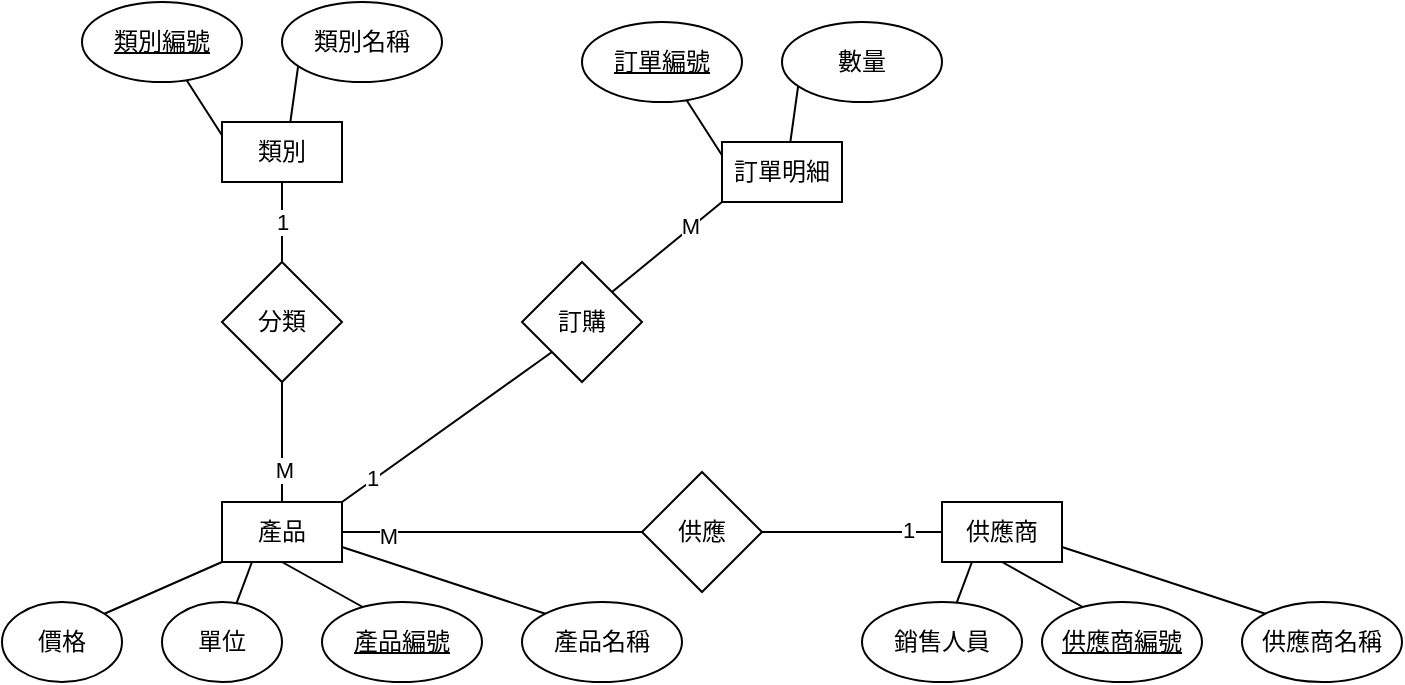 <mxfile version="20.5.3" type="device"><diagram id="nTDjx4exMYbmlma6Z63d" name="第1頁"><mxGraphModel dx="711" dy="353" grid="1" gridSize="10" guides="1" tooltips="1" connect="1" arrows="1" fold="1" page="1" pageScale="1" pageWidth="827" pageHeight="1169" math="0" shadow="0"><root><mxCell id="0"/><mxCell id="1" parent="0"/><mxCell id="1p-5WH5TDbGb9JSyJ4pB-27" style="edgeStyle=none;rounded=0;orthogonalLoop=1;jettySize=auto;html=1;exitX=0;exitY=1;exitDx=0;exitDy=0;entryX=1;entryY=0;entryDx=0;entryDy=0;endArrow=none;endFill=0;" edge="1" parent="1" source="1p-5WH5TDbGb9JSyJ4pB-1" target="1p-5WH5TDbGb9JSyJ4pB-2"><mxGeometry relative="1" as="geometry"/></mxCell><mxCell id="1p-5WH5TDbGb9JSyJ4pB-28" style="edgeStyle=none;rounded=0;orthogonalLoop=1;jettySize=auto;html=1;exitX=0.25;exitY=1;exitDx=0;exitDy=0;endArrow=none;endFill=0;" edge="1" parent="1" source="1p-5WH5TDbGb9JSyJ4pB-1" target="1p-5WH5TDbGb9JSyJ4pB-6"><mxGeometry relative="1" as="geometry"/></mxCell><mxCell id="1p-5WH5TDbGb9JSyJ4pB-29" style="edgeStyle=none;rounded=0;orthogonalLoop=1;jettySize=auto;html=1;exitX=0.5;exitY=1;exitDx=0;exitDy=0;entryX=0.288;entryY=0.1;entryDx=0;entryDy=0;entryPerimeter=0;endArrow=none;endFill=0;" edge="1" parent="1" source="1p-5WH5TDbGb9JSyJ4pB-1" target="1p-5WH5TDbGb9JSyJ4pB-4"><mxGeometry relative="1" as="geometry"/></mxCell><mxCell id="1p-5WH5TDbGb9JSyJ4pB-30" style="edgeStyle=none;rounded=0;orthogonalLoop=1;jettySize=auto;html=1;exitX=1;exitY=0.75;exitDx=0;exitDy=0;entryX=0;entryY=0;entryDx=0;entryDy=0;endArrow=none;endFill=0;" edge="1" parent="1" source="1p-5WH5TDbGb9JSyJ4pB-1" target="1p-5WH5TDbGb9JSyJ4pB-3"><mxGeometry relative="1" as="geometry"/></mxCell><mxCell id="1p-5WH5TDbGb9JSyJ4pB-1" value="產品" style="rounded=0;whiteSpace=wrap;html=1;" vertex="1" parent="1"><mxGeometry x="220" y="260" width="60" height="30" as="geometry"/></mxCell><mxCell id="1p-5WH5TDbGb9JSyJ4pB-2" value="價格" style="ellipse;whiteSpace=wrap;html=1;" vertex="1" parent="1"><mxGeometry x="110" y="310" width="60" height="40" as="geometry"/></mxCell><mxCell id="1p-5WH5TDbGb9JSyJ4pB-3" value="產品名稱" style="ellipse;whiteSpace=wrap;html=1;" vertex="1" parent="1"><mxGeometry x="370" y="310" width="80" height="40" as="geometry"/></mxCell><mxCell id="1p-5WH5TDbGb9JSyJ4pB-4" value="產品編號" style="ellipse;whiteSpace=wrap;html=1;fontStyle=4" vertex="1" parent="1"><mxGeometry x="270" y="310" width="80" height="40" as="geometry"/></mxCell><mxCell id="1p-5WH5TDbGb9JSyJ4pB-6" value="單位" style="ellipse;whiteSpace=wrap;html=1;" vertex="1" parent="1"><mxGeometry x="190" y="310" width="60" height="40" as="geometry"/></mxCell><mxCell id="1p-5WH5TDbGb9JSyJ4pB-21" style="edgeStyle=none;rounded=0;orthogonalLoop=1;jettySize=auto;html=1;exitX=0.25;exitY=1;exitDx=0;exitDy=0;endArrow=none;endFill=0;" edge="1" parent="1" source="1p-5WH5TDbGb9JSyJ4pB-16" target="1p-5WH5TDbGb9JSyJ4pB-20"><mxGeometry relative="1" as="geometry"/></mxCell><mxCell id="1p-5WH5TDbGb9JSyJ4pB-22" style="edgeStyle=none;rounded=0;orthogonalLoop=1;jettySize=auto;html=1;exitX=0.5;exitY=1;exitDx=0;exitDy=0;entryX=0;entryY=0;entryDx=0;entryDy=0;endArrow=none;endFill=0;" edge="1" parent="1" source="1p-5WH5TDbGb9JSyJ4pB-16" target="1p-5WH5TDbGb9JSyJ4pB-19"><mxGeometry relative="1" as="geometry"/></mxCell><mxCell id="1p-5WH5TDbGb9JSyJ4pB-57" value="1" style="edgeStyle=none;rounded=0;orthogonalLoop=1;jettySize=auto;html=1;exitX=0.5;exitY=1;exitDx=0;exitDy=0;entryX=0.5;entryY=0;entryDx=0;entryDy=0;endArrow=none;endFill=0;" edge="1" parent="1" source="1p-5WH5TDbGb9JSyJ4pB-16" target="1p-5WH5TDbGb9JSyJ4pB-24"><mxGeometry relative="1" as="geometry"/></mxCell><mxCell id="1p-5WH5TDbGb9JSyJ4pB-16" value="類別" style="rounded=0;whiteSpace=wrap;html=1;" vertex="1" parent="1"><mxGeometry x="220" y="70" width="60" height="30" as="geometry"/></mxCell><mxCell id="1p-5WH5TDbGb9JSyJ4pB-19" value="類別名稱" style="ellipse;whiteSpace=wrap;html=1;" vertex="1" parent="1"><mxGeometry x="250" y="10" width="80" height="40" as="geometry"/></mxCell><mxCell id="1p-5WH5TDbGb9JSyJ4pB-20" value="類別編號" style="ellipse;whiteSpace=wrap;html=1;fontStyle=4" vertex="1" parent="1"><mxGeometry x="150" y="10" width="80" height="40" as="geometry"/></mxCell><mxCell id="1p-5WH5TDbGb9JSyJ4pB-26" style="edgeStyle=none;rounded=0;orthogonalLoop=1;jettySize=auto;html=1;exitX=0.5;exitY=1;exitDx=0;exitDy=0;entryX=0.5;entryY=0;entryDx=0;entryDy=0;endArrow=none;endFill=0;" edge="1" parent="1" source="1p-5WH5TDbGb9JSyJ4pB-24" target="1p-5WH5TDbGb9JSyJ4pB-1"><mxGeometry relative="1" as="geometry"/></mxCell><mxCell id="1p-5WH5TDbGb9JSyJ4pB-54" value="M" style="edgeLabel;html=1;align=center;verticalAlign=middle;resizable=0;points=[];" vertex="1" connectable="0" parent="1p-5WH5TDbGb9JSyJ4pB-26"><mxGeometry x="0.467" y="1" relative="1" as="geometry"><mxPoint as="offset"/></mxGeometry></mxCell><mxCell id="1p-5WH5TDbGb9JSyJ4pB-24" value="分類" style="rhombus;whiteSpace=wrap;html=1;" vertex="1" parent="1"><mxGeometry x="220" y="140" width="60" height="60" as="geometry"/></mxCell><mxCell id="1p-5WH5TDbGb9JSyJ4pB-32" style="edgeStyle=none;rounded=0;orthogonalLoop=1;jettySize=auto;html=1;exitX=0.25;exitY=1;exitDx=0;exitDy=0;endArrow=none;endFill=0;" edge="1" parent="1" source="1p-5WH5TDbGb9JSyJ4pB-35" target="1p-5WH5TDbGb9JSyJ4pB-39"><mxGeometry relative="1" as="geometry"/></mxCell><mxCell id="1p-5WH5TDbGb9JSyJ4pB-33" style="edgeStyle=none;rounded=0;orthogonalLoop=1;jettySize=auto;html=1;exitX=0.5;exitY=1;exitDx=0;exitDy=0;entryX=0.288;entryY=0.1;entryDx=0;entryDy=0;entryPerimeter=0;endArrow=none;endFill=0;" edge="1" parent="1" source="1p-5WH5TDbGb9JSyJ4pB-35" target="1p-5WH5TDbGb9JSyJ4pB-38"><mxGeometry relative="1" as="geometry"/></mxCell><mxCell id="1p-5WH5TDbGb9JSyJ4pB-34" style="edgeStyle=none;rounded=0;orthogonalLoop=1;jettySize=auto;html=1;exitX=1;exitY=0.75;exitDx=0;exitDy=0;entryX=0;entryY=0;entryDx=0;entryDy=0;endArrow=none;endFill=0;" edge="1" parent="1" source="1p-5WH5TDbGb9JSyJ4pB-35" target="1p-5WH5TDbGb9JSyJ4pB-37"><mxGeometry relative="1" as="geometry"/></mxCell><mxCell id="1p-5WH5TDbGb9JSyJ4pB-35" value="供應商" style="rounded=0;whiteSpace=wrap;html=1;" vertex="1" parent="1"><mxGeometry x="580" y="260" width="60" height="30" as="geometry"/></mxCell><mxCell id="1p-5WH5TDbGb9JSyJ4pB-37" value="供應商名稱" style="ellipse;whiteSpace=wrap;html=1;" vertex="1" parent="1"><mxGeometry x="730" y="310" width="80" height="40" as="geometry"/></mxCell><mxCell id="1p-5WH5TDbGb9JSyJ4pB-38" value="供應商編號" style="ellipse;whiteSpace=wrap;html=1;fontStyle=4" vertex="1" parent="1"><mxGeometry x="630" y="310" width="80" height="40" as="geometry"/></mxCell><mxCell id="1p-5WH5TDbGb9JSyJ4pB-39" value="銷售人員" style="ellipse;whiteSpace=wrap;html=1;" vertex="1" parent="1"><mxGeometry x="540" y="310" width="80" height="40" as="geometry"/></mxCell><mxCell id="1p-5WH5TDbGb9JSyJ4pB-41" style="edgeStyle=none;rounded=0;orthogonalLoop=1;jettySize=auto;html=1;exitX=0;exitY=0.5;exitDx=0;exitDy=0;endArrow=none;endFill=0;" edge="1" parent="1" source="1p-5WH5TDbGb9JSyJ4pB-40" target="1p-5WH5TDbGb9JSyJ4pB-1"><mxGeometry relative="1" as="geometry"/></mxCell><mxCell id="1p-5WH5TDbGb9JSyJ4pB-55" value="M" style="edgeLabel;html=1;align=center;verticalAlign=middle;resizable=0;points=[];" vertex="1" connectable="0" parent="1p-5WH5TDbGb9JSyJ4pB-41"><mxGeometry x="0.693" y="2" relative="1" as="geometry"><mxPoint as="offset"/></mxGeometry></mxCell><mxCell id="1p-5WH5TDbGb9JSyJ4pB-42" style="edgeStyle=none;rounded=0;orthogonalLoop=1;jettySize=auto;html=1;exitX=1;exitY=0.5;exitDx=0;exitDy=0;endArrow=none;endFill=0;" edge="1" parent="1" source="1p-5WH5TDbGb9JSyJ4pB-40" target="1p-5WH5TDbGb9JSyJ4pB-35"><mxGeometry relative="1" as="geometry"/></mxCell><mxCell id="1p-5WH5TDbGb9JSyJ4pB-58" value="1" style="edgeLabel;html=1;align=center;verticalAlign=middle;resizable=0;points=[];" vertex="1" connectable="0" parent="1p-5WH5TDbGb9JSyJ4pB-42"><mxGeometry x="0.615" y="1" relative="1" as="geometry"><mxPoint as="offset"/></mxGeometry></mxCell><mxCell id="1p-5WH5TDbGb9JSyJ4pB-40" value="供應" style="rhombus;whiteSpace=wrap;html=1;" vertex="1" parent="1"><mxGeometry x="430" y="245" width="60" height="60" as="geometry"/></mxCell><mxCell id="1p-5WH5TDbGb9JSyJ4pB-50" style="edgeStyle=none;rounded=0;orthogonalLoop=1;jettySize=auto;html=1;exitX=0;exitY=1;exitDx=0;exitDy=0;entryX=1;entryY=0;entryDx=0;entryDy=0;endArrow=none;endFill=0;" edge="1" parent="1" source="1p-5WH5TDbGb9JSyJ4pB-44" target="1p-5WH5TDbGb9JSyJ4pB-1"><mxGeometry relative="1" as="geometry"/></mxCell><mxCell id="1p-5WH5TDbGb9JSyJ4pB-53" value="1" style="edgeLabel;html=1;align=center;verticalAlign=middle;resizable=0;points=[];" vertex="1" connectable="0" parent="1p-5WH5TDbGb9JSyJ4pB-50"><mxGeometry x="0.703" y="-1" relative="1" as="geometry"><mxPoint as="offset"/></mxGeometry></mxCell><mxCell id="1p-5WH5TDbGb9JSyJ4pB-51" style="edgeStyle=none;rounded=0;orthogonalLoop=1;jettySize=auto;html=1;exitX=1;exitY=0;exitDx=0;exitDy=0;entryX=0;entryY=1;entryDx=0;entryDy=0;endArrow=none;endFill=0;" edge="1" parent="1" source="1p-5WH5TDbGb9JSyJ4pB-44" target="1p-5WH5TDbGb9JSyJ4pB-47"><mxGeometry relative="1" as="geometry"/></mxCell><mxCell id="1p-5WH5TDbGb9JSyJ4pB-52" value="M" style="edgeLabel;html=1;align=center;verticalAlign=middle;resizable=0;points=[];" vertex="1" connectable="0" parent="1p-5WH5TDbGb9JSyJ4pB-51"><mxGeometry x="0.438" y="1" relative="1" as="geometry"><mxPoint as="offset"/></mxGeometry></mxCell><mxCell id="1p-5WH5TDbGb9JSyJ4pB-44" value="訂購" style="rhombus;whiteSpace=wrap;html=1;" vertex="1" parent="1"><mxGeometry x="370" y="140" width="60" height="60" as="geometry"/></mxCell><mxCell id="1p-5WH5TDbGb9JSyJ4pB-45" style="edgeStyle=none;rounded=0;orthogonalLoop=1;jettySize=auto;html=1;exitX=0.25;exitY=1;exitDx=0;exitDy=0;endArrow=none;endFill=0;" edge="1" parent="1" source="1p-5WH5TDbGb9JSyJ4pB-47" target="1p-5WH5TDbGb9JSyJ4pB-49"><mxGeometry relative="1" as="geometry"/></mxCell><mxCell id="1p-5WH5TDbGb9JSyJ4pB-46" style="edgeStyle=none;rounded=0;orthogonalLoop=1;jettySize=auto;html=1;exitX=0.5;exitY=1;exitDx=0;exitDy=0;entryX=0;entryY=0;entryDx=0;entryDy=0;endArrow=none;endFill=0;" edge="1" parent="1" source="1p-5WH5TDbGb9JSyJ4pB-47" target="1p-5WH5TDbGb9JSyJ4pB-48"><mxGeometry relative="1" as="geometry"/></mxCell><mxCell id="1p-5WH5TDbGb9JSyJ4pB-47" value="訂單明細" style="rounded=0;whiteSpace=wrap;html=1;" vertex="1" parent="1"><mxGeometry x="470" y="80" width="60" height="30" as="geometry"/></mxCell><mxCell id="1p-5WH5TDbGb9JSyJ4pB-48" value="數量" style="ellipse;whiteSpace=wrap;html=1;" vertex="1" parent="1"><mxGeometry x="500" y="20" width="80" height="40" as="geometry"/></mxCell><mxCell id="1p-5WH5TDbGb9JSyJ4pB-49" value="訂單編號" style="ellipse;whiteSpace=wrap;html=1;fontStyle=4" vertex="1" parent="1"><mxGeometry x="400" y="20" width="80" height="40" as="geometry"/></mxCell></root></mxGraphModel></diagram></mxfile>